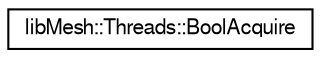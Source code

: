 digraph "Graphical Class Hierarchy"
{
  edge [fontname="FreeSans",fontsize="10",labelfontname="FreeSans",labelfontsize="10"];
  node [fontname="FreeSans",fontsize="10",shape=record];
  rankdir="LR";
  Node1 [label="libMesh::Threads::BoolAcquire",height=0.2,width=0.4,color="black", fillcolor="white", style="filled",URL="$classlibMesh_1_1Threads_1_1BoolAcquire.html"];
}
